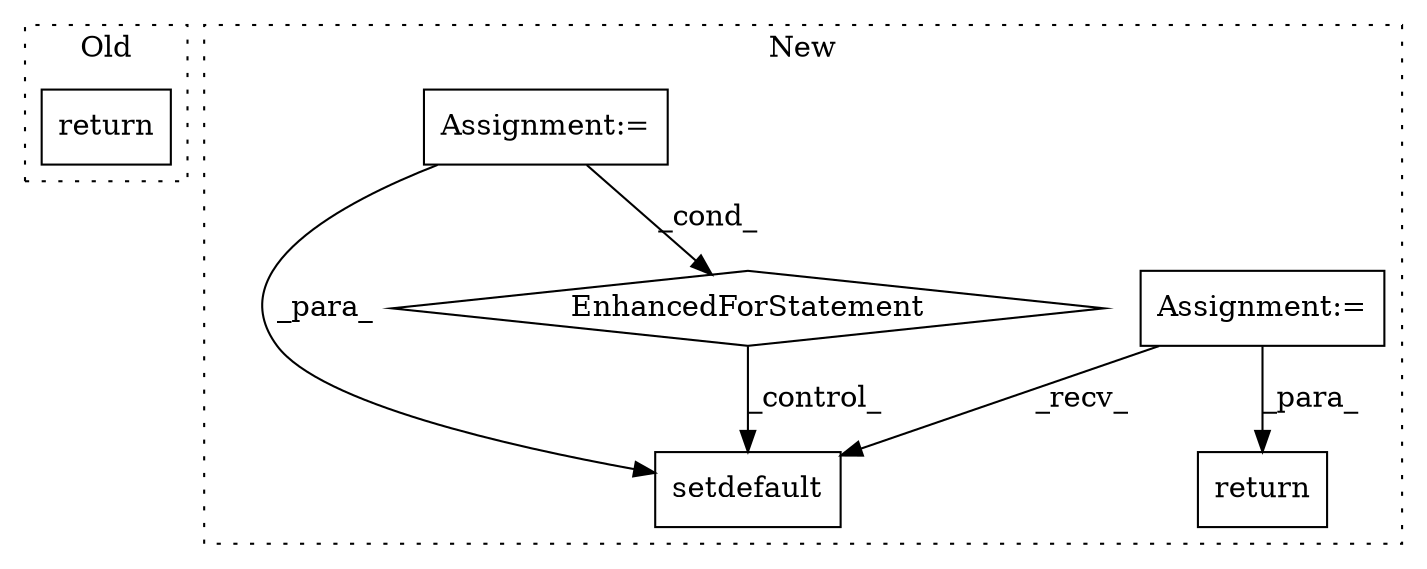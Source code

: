 digraph G {
subgraph cluster0 {
1 [label="return" a="41" s="294" l="7" shape="box"];
label = "Old";
style="dotted";
}
subgraph cluster1 {
2 [label="setdefault" a="32" s="1077,1098" l="11,1" shape="box"];
3 [label="Assignment:=" a="7" s="312" l="3" shape="box"];
4 [label="Assignment:=" a="7" s="343" l="12" shape="box"];
5 [label="EnhancedForStatement" a="70" s="956,1060" l="72,2" shape="diamond"];
6 [label="return" a="41" s="1119" l="7" shape="box"];
label = "New";
style="dotted";
}
3 -> 2 [label="_recv_"];
3 -> 6 [label="_para_"];
4 -> 2 [label="_para_"];
4 -> 5 [label="_cond_"];
5 -> 2 [label="_control_"];
}
